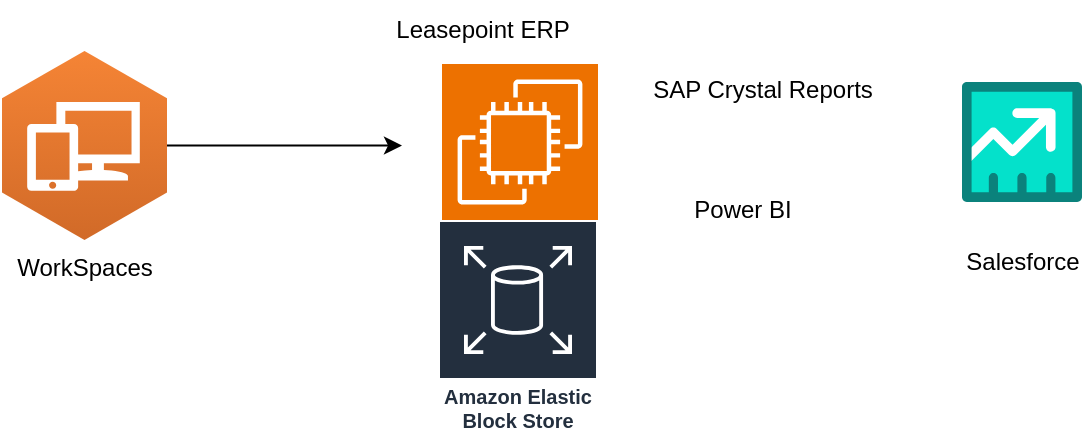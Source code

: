 <mxfile version="24.2.8" type="github" pages="2">
  <diagram name="Page-1" id="AjR_YOgLi4-nSvDeCxip">
    <mxGraphModel dx="1434" dy="822" grid="1" gridSize="10" guides="1" tooltips="1" connect="1" arrows="1" fold="1" page="1" pageScale="1" pageWidth="850" pageHeight="1100" math="0" shadow="0">
      <root>
        <mxCell id="0" />
        <mxCell id="1" parent="0" />
        <mxCell id="IVYKSewVzIjr9mOXhHzq-1" value="" style="sketch=0;points=[[0,0,0],[0.25,0,0],[0.5,0,0],[0.75,0,0],[1,0,0],[0,1,0],[0.25,1,0],[0.5,1,0],[0.75,1,0],[1,1,0],[0,0.25,0],[0,0.5,0],[0,0.75,0],[1,0.25,0],[1,0.5,0],[1,0.75,0]];outlineConnect=0;fontColor=#232F3E;fillColor=#ED7100;strokeColor=#ffffff;dashed=0;verticalLabelPosition=bottom;verticalAlign=top;align=center;html=1;fontSize=12;fontStyle=0;aspect=fixed;shape=mxgraph.aws4.resourceIcon;resIcon=mxgraph.aws4.ec2;" vertex="1" parent="1">
          <mxGeometry x="250" y="140" width="78" height="78" as="geometry" />
        </mxCell>
        <mxCell id="IVYKSewVzIjr9mOXhHzq-2" value="Amazon Elastic Block Store" style="sketch=0;outlineConnect=0;fontColor=#232F3E;gradientColor=none;strokeColor=#ffffff;fillColor=#232F3E;dashed=0;verticalLabelPosition=middle;verticalAlign=bottom;align=center;html=1;whiteSpace=wrap;fontSize=10;fontStyle=1;spacing=3;shape=mxgraph.aws4.productIcon;prIcon=mxgraph.aws4.elastic_block_store;" vertex="1" parent="1">
          <mxGeometry x="248" y="218" width="80" height="110" as="geometry" />
        </mxCell>
        <mxCell id="IVYKSewVzIjr9mOXhHzq-5" value="Leasepoint ERP" style="text;html=1;align=center;verticalAlign=middle;resizable=0;points=[];autosize=1;strokeColor=none;fillColor=none;" vertex="1" parent="1">
          <mxGeometry x="215" y="108" width="110" height="30" as="geometry" />
        </mxCell>
        <mxCell id="IVYKSewVzIjr9mOXhHzq-7" value="Salesforce" style="verticalLabelPosition=bottom;aspect=fixed;html=1;shape=mxgraph.salesforce.sales;" vertex="1" parent="1">
          <mxGeometry x="510" y="149" width="60" height="60" as="geometry" />
        </mxCell>
        <mxCell id="j9JVxP79H3pEIqUxY00j-1" value="SAP Crystal Reports" style="text;html=1;align=center;verticalAlign=middle;resizable=0;points=[];autosize=1;strokeColor=none;fillColor=none;" vertex="1" parent="1">
          <mxGeometry x="345" y="138" width="130" height="30" as="geometry" />
        </mxCell>
        <mxCell id="j9JVxP79H3pEIqUxY00j-2" value="Power BI" style="text;html=1;align=center;verticalAlign=middle;resizable=0;points=[];autosize=1;strokeColor=none;fillColor=none;" vertex="1" parent="1">
          <mxGeometry x="365" y="198" width="70" height="30" as="geometry" />
        </mxCell>
        <mxCell id="HabUjmZZSdIL4F5pgGGO-3" style="edgeStyle=orthogonalEdgeStyle;rounded=0;orthogonalLoop=1;jettySize=auto;html=1;" edge="1" parent="1" source="HabUjmZZSdIL4F5pgGGO-2">
          <mxGeometry relative="1" as="geometry">
            <mxPoint x="230" y="180.75" as="targetPoint" />
          </mxGeometry>
        </mxCell>
        <mxCell id="HabUjmZZSdIL4F5pgGGO-2" value="WorkSpaces" style="outlineConnect=0;dashed=0;verticalLabelPosition=bottom;verticalAlign=top;align=center;html=1;shape=mxgraph.aws3.workspaces;fillColor=#D16A28;gradientColor=#F58435;gradientDirection=north;" vertex="1" parent="1">
          <mxGeometry x="30" y="133.5" width="82.5" height="94.5" as="geometry" />
        </mxCell>
      </root>
    </mxGraphModel>
  </diagram>
  <diagram name="Copy of Page-1" id="gl4Yt7PtKhz-URmh54gg">
    <mxGraphModel dx="1434" dy="822" grid="1" gridSize="10" guides="1" tooltips="1" connect="1" arrows="1" fold="1" page="1" pageScale="1" pageWidth="850" pageHeight="1100" math="0" shadow="0">
      <root>
        <mxCell id="ZiMGq-Zd-_PKAjgb11LP-0" />
        <mxCell id="ZiMGq-Zd-_PKAjgb11LP-1" parent="ZiMGq-Zd-_PKAjgb11LP-0" />
        <mxCell id="b_-XC8jKm8eBEqO1eR3b-3" value="" style="rounded=0;whiteSpace=wrap;html=1;" vertex="1" parent="ZiMGq-Zd-_PKAjgb11LP-1">
          <mxGeometry x="160" y="328" width="170" height="162" as="geometry" />
        </mxCell>
        <mxCell id="b_-XC8jKm8eBEqO1eR3b-1" value="" style="rounded=1;whiteSpace=wrap;html=1;" vertex="1" parent="ZiMGq-Zd-_PKAjgb11LP-1">
          <mxGeometry x="710" y="373" width="120" height="307" as="geometry" />
        </mxCell>
        <mxCell id="ZiMGq-Zd-_PKAjgb11LP-2" value="" style="sketch=0;points=[[0,0,0],[0.25,0,0],[0.5,0,0],[0.75,0,0],[1,0,0],[0,1,0],[0.25,1,0],[0.5,1,0],[0.75,1,0],[1,1,0],[0,0.25,0],[0,0.5,0],[0,0.75,0],[1,0.25,0],[1,0.5,0],[1,0.75,0]];outlineConnect=0;fontColor=#232F3E;fillColor=#ED7100;strokeColor=#ffffff;dashed=0;verticalLabelPosition=bottom;verticalAlign=top;align=center;html=1;fontSize=12;fontStyle=0;aspect=fixed;shape=mxgraph.aws4.resourceIcon;resIcon=mxgraph.aws4.ec2;" vertex="1" parent="ZiMGq-Zd-_PKAjgb11LP-1">
          <mxGeometry x="250" y="140" width="78" height="78" as="geometry" />
        </mxCell>
        <mxCell id="b_-XC8jKm8eBEqO1eR3b-6" style="edgeStyle=orthogonalEdgeStyle;rounded=0;orthogonalLoop=1;jettySize=auto;html=1;" edge="1" parent="ZiMGq-Zd-_PKAjgb11LP-1" source="ZiMGq-Zd-_PKAjgb11LP-3">
          <mxGeometry relative="1" as="geometry">
            <mxPoint x="490" y="500" as="targetPoint" />
            <Array as="points">
              <mxPoint x="370" y="273" />
              <mxPoint x="370" y="490" />
              <mxPoint x="490" y="490" />
            </Array>
          </mxGeometry>
        </mxCell>
        <mxCell id="ZiMGq-Zd-_PKAjgb11LP-3" value="Amazon Elastic Block Store" style="sketch=0;outlineConnect=0;fontColor=#232F3E;gradientColor=none;strokeColor=#ffffff;fillColor=#232F3E;dashed=0;verticalLabelPosition=middle;verticalAlign=bottom;align=center;html=1;whiteSpace=wrap;fontSize=10;fontStyle=1;spacing=3;shape=mxgraph.aws4.productIcon;prIcon=mxgraph.aws4.elastic_block_store;" vertex="1" parent="ZiMGq-Zd-_PKAjgb11LP-1">
          <mxGeometry x="248" y="218" width="80" height="110" as="geometry" />
        </mxCell>
        <mxCell id="ZiMGq-Zd-_PKAjgb11LP-6" value="Leasepoint ERP" style="text;html=1;align=center;verticalAlign=middle;resizable=0;points=[];autosize=1;strokeColor=none;fillColor=none;" vertex="1" parent="ZiMGq-Zd-_PKAjgb11LP-1">
          <mxGeometry x="215" y="108" width="110" height="30" as="geometry" />
        </mxCell>
        <mxCell id="ZiMGq-Zd-_PKAjgb11LP-7" value="Salesforce" style="verticalLabelPosition=bottom;aspect=fixed;html=1;shape=mxgraph.salesforce.sales;" vertex="1" parent="ZiMGq-Zd-_PKAjgb11LP-1">
          <mxGeometry x="510" y="149" width="60" height="60" as="geometry" />
        </mxCell>
        <mxCell id="fy3qOQDUOsgBadH6SvR8-9" style="edgeStyle=orthogonalEdgeStyle;rounded=0;orthogonalLoop=1;jettySize=auto;html=1;" edge="1" parent="ZiMGq-Zd-_PKAjgb11LP-1" source="fy3qOQDUOsgBadH6SvR8-5" target="ZiMGq-Zd-_PKAjgb11LP-7">
          <mxGeometry relative="1" as="geometry" />
        </mxCell>
        <mxCell id="fy3qOQDUOsgBadH6SvR8-13" style="edgeStyle=orthogonalEdgeStyle;rounded=0;orthogonalLoop=1;jettySize=auto;html=1;" edge="1" parent="ZiMGq-Zd-_PKAjgb11LP-1" source="fy3qOQDUOsgBadH6SvR8-5" target="fy3qOQDUOsgBadH6SvR8-12">
          <mxGeometry relative="1" as="geometry" />
        </mxCell>
        <mxCell id="eDZXoMLbjU4jJZV1CRsH-1" style="edgeStyle=orthogonalEdgeStyle;rounded=0;orthogonalLoop=1;jettySize=auto;html=1;" edge="1" parent="ZiMGq-Zd-_PKAjgb11LP-1" source="fy3qOQDUOsgBadH6SvR8-5" target="eDZXoMLbjU4jJZV1CRsH-0">
          <mxGeometry relative="1" as="geometry">
            <Array as="points">
              <mxPoint x="640" y="380" />
              <mxPoint x="640" y="424" />
            </Array>
          </mxGeometry>
        </mxCell>
        <mxCell id="fy3qOQDUOsgBadH6SvR8-5" value="" style="sketch=0;points=[[0,0,0],[0.25,0,0],[0.5,0,0],[0.75,0,0],[1,0,0],[0,1,0],[0.25,1,0],[0.5,1,0],[0.75,1,0],[1,1,0],[0,0.25,0],[0,0.5,0],[0,0.75,0],[1,0.25,0],[1,0.5,0],[1,0.75,0]];outlineConnect=0;fontColor=#232F3E;fillColor=#7AA116;strokeColor=#ffffff;dashed=0;verticalLabelPosition=bottom;verticalAlign=top;align=center;html=1;fontSize=12;fontStyle=0;aspect=fixed;shape=mxgraph.aws4.resourceIcon;resIcon=mxgraph.aws4.s3;" vertex="1" parent="ZiMGq-Zd-_PKAjgb11LP-1">
          <mxGeometry x="510" y="328" width="60" height="60" as="geometry" />
        </mxCell>
        <mxCell id="fy3qOQDUOsgBadH6SvR8-6" style="edgeStyle=orthogonalEdgeStyle;rounded=0;orthogonalLoop=1;jettySize=auto;html=1;entryX=0;entryY=0.5;entryDx=0;entryDy=0;entryPerimeter=0;" edge="1" parent="ZiMGq-Zd-_PKAjgb11LP-1" source="ZiMGq-Zd-_PKAjgb11LP-2" target="fy3qOQDUOsgBadH6SvR8-5">
          <mxGeometry relative="1" as="geometry" />
        </mxCell>
        <mxCell id="eDZXoMLbjU4jJZV1CRsH-5" value="cp command" style="edgeLabel;html=1;align=center;verticalAlign=middle;resizable=0;points=[];" vertex="1" connectable="0" parent="fy3qOQDUOsgBadH6SvR8-6">
          <mxGeometry x="-0.651" y="-1" relative="1" as="geometry">
            <mxPoint as="offset" />
          </mxGeometry>
        </mxCell>
        <mxCell id="b_-XC8jKm8eBEqO1eR3b-5" value="" style="edgeStyle=orthogonalEdgeStyle;rounded=0;orthogonalLoop=1;jettySize=auto;html=1;" edge="1" parent="ZiMGq-Zd-_PKAjgb11LP-1" source="fy3qOQDUOsgBadH6SvR8-8" target="fy3qOQDUOsgBadH6SvR8-5">
          <mxGeometry relative="1" as="geometry" />
        </mxCell>
        <mxCell id="fy3qOQDUOsgBadH6SvR8-8" value="Glue scheduled jobs" style="sketch=0;points=[[0,0,0],[0.25,0,0],[0.5,0,0],[0.75,0,0],[1,0,0],[0,1,0],[0.25,1,0],[0.5,1,0],[0.75,1,0],[1,1,0],[0,0.25,0],[0,0.5,0],[0,0.75,0],[1,0.25,0],[1,0.5,0],[1,0.75,0]];outlineConnect=0;fontColor=#232F3E;fillColor=#8C4FFF;strokeColor=#ffffff;dashed=0;verticalLabelPosition=bottom;verticalAlign=top;align=center;html=1;fontSize=12;fontStyle=0;aspect=fixed;shape=mxgraph.aws4.resourceIcon;resIcon=mxgraph.aws4.glue;" vertex="1" parent="ZiMGq-Zd-_PKAjgb11LP-1">
          <mxGeometry x="492" y="450" width="78" height="78" as="geometry" />
        </mxCell>
        <mxCell id="fy3qOQDUOsgBadH6SvR8-10" value="AppFlow schedule" style="sketch=0;points=[[0,0,0],[0.25,0,0],[0.5,0,0],[0.75,0,0],[1,0,0],[0,1,0],[0.25,1,0],[0.5,1,0],[0.75,1,0],[1,1,0],[0,0.25,0],[0,0.5,0],[0,0.75,0],[1,0.25,0],[1,0.5,0],[1,0.75,0]];outlineConnect=0;fontColor=#232F3E;fillColor=#E7157B;strokeColor=#ffffff;dashed=0;verticalLabelPosition=bottom;verticalAlign=top;align=center;html=1;fontSize=12;fontStyle=0;aspect=fixed;shape=mxgraph.aws4.resourceIcon;resIcon=mxgraph.aws4.appflow;" vertex="1" parent="ZiMGq-Zd-_PKAjgb11LP-1">
          <mxGeometry x="540" y="250" width="40" height="40" as="geometry" />
        </mxCell>
        <mxCell id="fy3qOQDUOsgBadH6SvR8-12" value="Amazon QuickSight" style="sketch=0;outlineConnect=0;fontColor=#232F3E;gradientColor=none;strokeColor=#ffffff;fillColor=#232F3E;dashed=0;verticalLabelPosition=middle;verticalAlign=bottom;align=center;html=1;whiteSpace=wrap;fontSize=10;fontStyle=1;spacing=3;shape=mxgraph.aws4.productIcon;prIcon=mxgraph.aws4.quicksight;" vertex="1" parent="ZiMGq-Zd-_PKAjgb11LP-1">
          <mxGeometry x="700" y="200" width="80" height="110" as="geometry" />
        </mxCell>
        <mxCell id="fy3qOQDUOsgBadH6SvR8-16" value="" style="edgeStyle=orthogonalEdgeStyle;rounded=0;orthogonalLoop=1;jettySize=auto;html=1;" edge="1" parent="ZiMGq-Zd-_PKAjgb11LP-1" source="fy3qOQDUOsgBadH6SvR8-14" target="fy3qOQDUOsgBadH6SvR8-15">
          <mxGeometry relative="1" as="geometry" />
        </mxCell>
        <mxCell id="fy3qOQDUOsgBadH6SvR8-14" value="PDFs" style="html=1;verticalLabelPosition=bottom;align=center;labelBackgroundColor=#ffffff;verticalAlign=top;strokeWidth=2;strokeColor=#0080F0;shadow=0;dashed=0;shape=mxgraph.ios7.icons.documents;" vertex="1" parent="ZiMGq-Zd-_PKAjgb11LP-1">
          <mxGeometry x="60" y="343" width="22.5" height="30" as="geometry" />
        </mxCell>
        <mxCell id="fy3qOQDUOsgBadH6SvR8-19" style="edgeStyle=orthogonalEdgeStyle;rounded=0;orthogonalLoop=1;jettySize=auto;html=1;" edge="1" parent="ZiMGq-Zd-_PKAjgb11LP-1" source="b_-XC8jKm8eBEqO1eR3b-3">
          <mxGeometry relative="1" as="geometry">
            <mxPoint x="500" y="363" as="targetPoint" />
          </mxGeometry>
        </mxCell>
        <mxCell id="fy3qOQDUOsgBadH6SvR8-15" value="Textract" style="sketch=0;points=[[0,0,0],[0.25,0,0],[0.5,0,0],[0.75,0,0],[1,0,0],[0,1,0],[0.25,1,0],[0.5,1,0],[0.75,1,0],[1,1,0],[0,0.25,0],[0,0.5,0],[0,0.75,0],[1,0.25,0],[1,0.5,0],[1,0.75,0]];outlineConnect=0;fontColor=#232F3E;fillColor=#01A88D;strokeColor=#ffffff;dashed=0;verticalLabelPosition=bottom;verticalAlign=top;align=center;html=1;fontSize=12;fontStyle=0;aspect=fixed;shape=mxgraph.aws4.resourceIcon;resIcon=mxgraph.aws4.textract;" vertex="1" parent="ZiMGq-Zd-_PKAjgb11LP-1">
          <mxGeometry x="180" y="338" width="50" height="50" as="geometry" />
        </mxCell>
        <mxCell id="fy3qOQDUOsgBadH6SvR8-20" value="&lt;div&gt;Comprehend &lt;br&gt;&lt;/div&gt;&lt;div&gt;Sentiment &lt;br&gt;&lt;/div&gt;&lt;div&gt;Analysis&lt;br&gt;&lt;/div&gt;" style="sketch=0;points=[[0,0,0],[0.25,0,0],[0.5,0,0],[0.75,0,0],[1,0,0],[0,1,0],[0.25,1,0],[0.5,1,0],[0.75,1,0],[1,1,0],[0,0.25,0],[0,0.5,0],[0,0.75,0],[1,0.25,0],[1,0.5,0],[1,0.75,0]];outlineConnect=0;fontColor=#232F3E;fillColor=#01A88D;strokeColor=#ffffff;dashed=0;verticalLabelPosition=bottom;verticalAlign=top;align=center;html=1;fontSize=12;fontStyle=0;aspect=fixed;shape=mxgraph.aws4.resourceIcon;resIcon=mxgraph.aws4.comprehend;" vertex="1" parent="ZiMGq-Zd-_PKAjgb11LP-1">
          <mxGeometry x="260" y="341" width="47" height="47" as="geometry" />
        </mxCell>
        <mxCell id="eDZXoMLbjU4jJZV1CRsH-0" value="Amazon SageMaker" style="sketch=0;outlineConnect=0;fontColor=#232F3E;gradientColor=none;strokeColor=#ffffff;fillColor=#232F3E;dashed=0;verticalLabelPosition=middle;verticalAlign=bottom;align=center;html=1;whiteSpace=wrap;fontSize=10;fontStyle=1;spacing=3;shape=mxgraph.aws4.productIcon;prIcon=mxgraph.aws4.sagemaker;" vertex="1" parent="ZiMGq-Zd-_PKAjgb11LP-1">
          <mxGeometry x="710" y="380" width="60" height="87" as="geometry" />
        </mxCell>
        <mxCell id="eDZXoMLbjU4jJZV1CRsH-2" value="DataBricks" style="image;aspect=fixed;html=1;points=[];align=center;fontSize=12;image=img/lib/azure2/analytics/Azure_Databricks.svg;" vertex="1" parent="ZiMGq-Zd-_PKAjgb11LP-1">
          <mxGeometry x="717.2" y="467" width="62.8" height="68" as="geometry" />
        </mxCell>
        <mxCell id="eDZXoMLbjU4jJZV1CRsH-3" value="Bedrock" style="sketch=0;points=[[0,0,0],[0.25,0,0],[0.5,0,0],[0.75,0,0],[1,0,0],[0,1,0],[0.25,1,0],[0.5,1,0],[0.75,1,0],[1,1,0],[0,0.25,0],[0,0.5,0],[0,0.75,0],[1,0.25,0],[1,0.5,0],[1,0.75,0]];outlineConnect=0;fontColor=#232F3E;fillColor=#01A88D;strokeColor=#ffffff;dashed=0;verticalLabelPosition=bottom;verticalAlign=top;align=center;html=1;fontSize=12;fontStyle=0;aspect=fixed;shape=mxgraph.aws4.resourceIcon;resIcon=mxgraph.aws4.bedrock;" vertex="1" parent="ZiMGq-Zd-_PKAjgb11LP-1">
          <mxGeometry x="710" y="558" width="78" height="78" as="geometry" />
        </mxCell>
        <mxCell id="eDZXoMLbjU4jJZV1CRsH-4" value="Amazon Rekognition" style="sketch=0;outlineConnect=0;fontColor=#232F3E;gradientColor=none;strokeColor=#ffffff;fillColor=#232F3E;dashed=0;verticalLabelPosition=middle;verticalAlign=bottom;align=center;html=1;whiteSpace=wrap;fontSize=10;fontStyle=1;spacing=3;shape=mxgraph.aws4.productIcon;prIcon=mxgraph.aws4.rekognition;" vertex="1" parent="ZiMGq-Zd-_PKAjgb11LP-1">
          <mxGeometry x="170" y="415" width="60" height="70" as="geometry" />
        </mxCell>
        <mxCell id="eDZXoMLbjU4jJZV1CRsH-8" style="edgeStyle=orthogonalEdgeStyle;rounded=0;orthogonalLoop=1;jettySize=auto;html=1;" edge="1" parent="ZiMGq-Zd-_PKAjgb11LP-1" source="eDZXoMLbjU4jJZV1CRsH-6">
          <mxGeometry relative="1" as="geometry">
            <mxPoint x="240" y="179" as="targetPoint" />
          </mxGeometry>
        </mxCell>
        <mxCell id="eDZXoMLbjU4jJZV1CRsH-6" value="WorkSpaces" style="outlineConnect=0;dashed=0;verticalLabelPosition=bottom;verticalAlign=top;align=center;html=1;shape=mxgraph.aws3.workspaces;fillColor=#D16A28;gradientColor=#F58435;gradientDirection=north;" vertex="1" parent="ZiMGq-Zd-_PKAjgb11LP-1">
          <mxGeometry x="60" y="131.75" width="82.5" height="94.5" as="geometry" />
        </mxCell>
      </root>
    </mxGraphModel>
  </diagram>
</mxfile>
